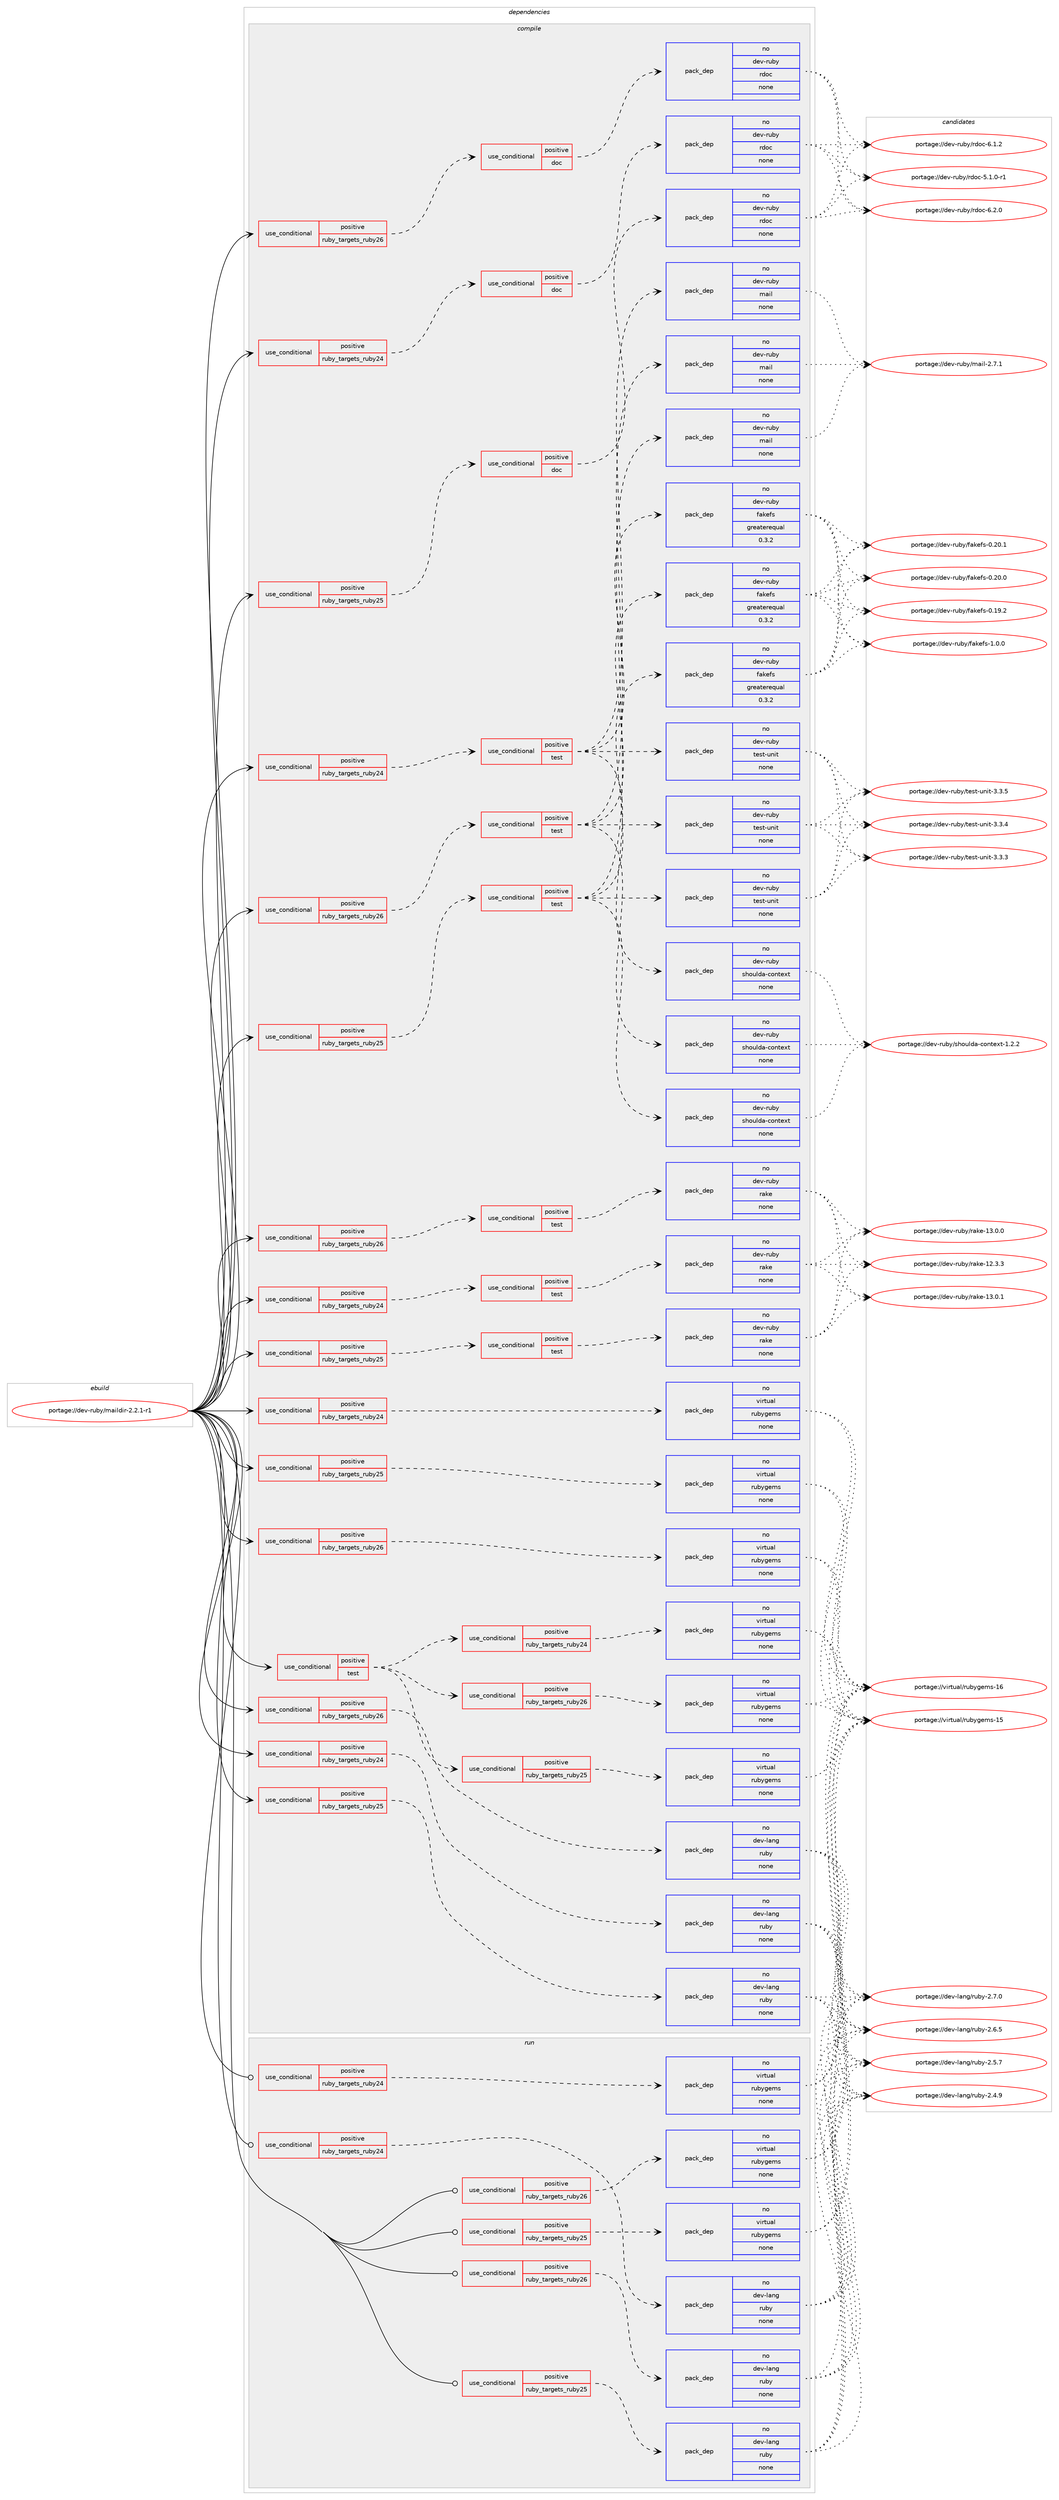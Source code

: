 digraph prolog {

# *************
# Graph options
# *************

newrank=true;
concentrate=true;
compound=true;
graph [rankdir=LR,fontname=Helvetica,fontsize=10,ranksep=1.5];#, ranksep=2.5, nodesep=0.2];
edge  [arrowhead=vee];
node  [fontname=Helvetica,fontsize=10];

# **********
# The ebuild
# **********

subgraph cluster_leftcol {
color=gray;
rank=same;
label=<<i>ebuild</i>>;
id [label="portage://dev-ruby/maildir-2.2.1-r1", color=red, width=4, href="../dev-ruby/maildir-2.2.1-r1.svg"];
}

# ****************
# The dependencies
# ****************

subgraph cluster_midcol {
color=gray;
label=<<i>dependencies</i>>;
subgraph cluster_compile {
fillcolor="#eeeeee";
style=filled;
label=<<i>compile</i>>;
subgraph cond83003 {
dependency347683 [label=<<TABLE BORDER="0" CELLBORDER="1" CELLSPACING="0" CELLPADDING="4"><TR><TD ROWSPAN="3" CELLPADDING="10">use_conditional</TD></TR><TR><TD>positive</TD></TR><TR><TD>ruby_targets_ruby24</TD></TR></TABLE>>, shape=none, color=red];
subgraph cond83004 {
dependency347684 [label=<<TABLE BORDER="0" CELLBORDER="1" CELLSPACING="0" CELLPADDING="4"><TR><TD ROWSPAN="3" CELLPADDING="10">use_conditional</TD></TR><TR><TD>positive</TD></TR><TR><TD>doc</TD></TR></TABLE>>, shape=none, color=red];
subgraph pack259885 {
dependency347685 [label=<<TABLE BORDER="0" CELLBORDER="1" CELLSPACING="0" CELLPADDING="4" WIDTH="220"><TR><TD ROWSPAN="6" CELLPADDING="30">pack_dep</TD></TR><TR><TD WIDTH="110">no</TD></TR><TR><TD>dev-ruby</TD></TR><TR><TD>rdoc</TD></TR><TR><TD>none</TD></TR><TR><TD></TD></TR></TABLE>>, shape=none, color=blue];
}
dependency347684:e -> dependency347685:w [weight=20,style="dashed",arrowhead="vee"];
}
dependency347683:e -> dependency347684:w [weight=20,style="dashed",arrowhead="vee"];
}
id:e -> dependency347683:w [weight=20,style="solid",arrowhead="vee"];
subgraph cond83005 {
dependency347686 [label=<<TABLE BORDER="0" CELLBORDER="1" CELLSPACING="0" CELLPADDING="4"><TR><TD ROWSPAN="3" CELLPADDING="10">use_conditional</TD></TR><TR><TD>positive</TD></TR><TR><TD>ruby_targets_ruby24</TD></TR></TABLE>>, shape=none, color=red];
subgraph cond83006 {
dependency347687 [label=<<TABLE BORDER="0" CELLBORDER="1" CELLSPACING="0" CELLPADDING="4"><TR><TD ROWSPAN="3" CELLPADDING="10">use_conditional</TD></TR><TR><TD>positive</TD></TR><TR><TD>test</TD></TR></TABLE>>, shape=none, color=red];
subgraph pack259886 {
dependency347688 [label=<<TABLE BORDER="0" CELLBORDER="1" CELLSPACING="0" CELLPADDING="4" WIDTH="220"><TR><TD ROWSPAN="6" CELLPADDING="30">pack_dep</TD></TR><TR><TD WIDTH="110">no</TD></TR><TR><TD>dev-ruby</TD></TR><TR><TD>fakefs</TD></TR><TR><TD>greaterequal</TD></TR><TR><TD>0.3.2</TD></TR></TABLE>>, shape=none, color=blue];
}
dependency347687:e -> dependency347688:w [weight=20,style="dashed",arrowhead="vee"];
subgraph pack259887 {
dependency347689 [label=<<TABLE BORDER="0" CELLBORDER="1" CELLSPACING="0" CELLPADDING="4" WIDTH="220"><TR><TD ROWSPAN="6" CELLPADDING="30">pack_dep</TD></TR><TR><TD WIDTH="110">no</TD></TR><TR><TD>dev-ruby</TD></TR><TR><TD>mail</TD></TR><TR><TD>none</TD></TR><TR><TD></TD></TR></TABLE>>, shape=none, color=blue];
}
dependency347687:e -> dependency347689:w [weight=20,style="dashed",arrowhead="vee"];
subgraph pack259888 {
dependency347690 [label=<<TABLE BORDER="0" CELLBORDER="1" CELLSPACING="0" CELLPADDING="4" WIDTH="220"><TR><TD ROWSPAN="6" CELLPADDING="30">pack_dep</TD></TR><TR><TD WIDTH="110">no</TD></TR><TR><TD>dev-ruby</TD></TR><TR><TD>shoulda-context</TD></TR><TR><TD>none</TD></TR><TR><TD></TD></TR></TABLE>>, shape=none, color=blue];
}
dependency347687:e -> dependency347690:w [weight=20,style="dashed",arrowhead="vee"];
subgraph pack259889 {
dependency347691 [label=<<TABLE BORDER="0" CELLBORDER="1" CELLSPACING="0" CELLPADDING="4" WIDTH="220"><TR><TD ROWSPAN="6" CELLPADDING="30">pack_dep</TD></TR><TR><TD WIDTH="110">no</TD></TR><TR><TD>dev-ruby</TD></TR><TR><TD>test-unit</TD></TR><TR><TD>none</TD></TR><TR><TD></TD></TR></TABLE>>, shape=none, color=blue];
}
dependency347687:e -> dependency347691:w [weight=20,style="dashed",arrowhead="vee"];
}
dependency347686:e -> dependency347687:w [weight=20,style="dashed",arrowhead="vee"];
}
id:e -> dependency347686:w [weight=20,style="solid",arrowhead="vee"];
subgraph cond83007 {
dependency347692 [label=<<TABLE BORDER="0" CELLBORDER="1" CELLSPACING="0" CELLPADDING="4"><TR><TD ROWSPAN="3" CELLPADDING="10">use_conditional</TD></TR><TR><TD>positive</TD></TR><TR><TD>ruby_targets_ruby24</TD></TR></TABLE>>, shape=none, color=red];
subgraph cond83008 {
dependency347693 [label=<<TABLE BORDER="0" CELLBORDER="1" CELLSPACING="0" CELLPADDING="4"><TR><TD ROWSPAN="3" CELLPADDING="10">use_conditional</TD></TR><TR><TD>positive</TD></TR><TR><TD>test</TD></TR></TABLE>>, shape=none, color=red];
subgraph pack259890 {
dependency347694 [label=<<TABLE BORDER="0" CELLBORDER="1" CELLSPACING="0" CELLPADDING="4" WIDTH="220"><TR><TD ROWSPAN="6" CELLPADDING="30">pack_dep</TD></TR><TR><TD WIDTH="110">no</TD></TR><TR><TD>dev-ruby</TD></TR><TR><TD>rake</TD></TR><TR><TD>none</TD></TR><TR><TD></TD></TR></TABLE>>, shape=none, color=blue];
}
dependency347693:e -> dependency347694:w [weight=20,style="dashed",arrowhead="vee"];
}
dependency347692:e -> dependency347693:w [weight=20,style="dashed",arrowhead="vee"];
}
id:e -> dependency347692:w [weight=20,style="solid",arrowhead="vee"];
subgraph cond83009 {
dependency347695 [label=<<TABLE BORDER="0" CELLBORDER="1" CELLSPACING="0" CELLPADDING="4"><TR><TD ROWSPAN="3" CELLPADDING="10">use_conditional</TD></TR><TR><TD>positive</TD></TR><TR><TD>ruby_targets_ruby24</TD></TR></TABLE>>, shape=none, color=red];
subgraph pack259891 {
dependency347696 [label=<<TABLE BORDER="0" CELLBORDER="1" CELLSPACING="0" CELLPADDING="4" WIDTH="220"><TR><TD ROWSPAN="6" CELLPADDING="30">pack_dep</TD></TR><TR><TD WIDTH="110">no</TD></TR><TR><TD>dev-lang</TD></TR><TR><TD>ruby</TD></TR><TR><TD>none</TD></TR><TR><TD></TD></TR></TABLE>>, shape=none, color=blue];
}
dependency347695:e -> dependency347696:w [weight=20,style="dashed",arrowhead="vee"];
}
id:e -> dependency347695:w [weight=20,style="solid",arrowhead="vee"];
subgraph cond83010 {
dependency347697 [label=<<TABLE BORDER="0" CELLBORDER="1" CELLSPACING="0" CELLPADDING="4"><TR><TD ROWSPAN="3" CELLPADDING="10">use_conditional</TD></TR><TR><TD>positive</TD></TR><TR><TD>ruby_targets_ruby24</TD></TR></TABLE>>, shape=none, color=red];
subgraph pack259892 {
dependency347698 [label=<<TABLE BORDER="0" CELLBORDER="1" CELLSPACING="0" CELLPADDING="4" WIDTH="220"><TR><TD ROWSPAN="6" CELLPADDING="30">pack_dep</TD></TR><TR><TD WIDTH="110">no</TD></TR><TR><TD>virtual</TD></TR><TR><TD>rubygems</TD></TR><TR><TD>none</TD></TR><TR><TD></TD></TR></TABLE>>, shape=none, color=blue];
}
dependency347697:e -> dependency347698:w [weight=20,style="dashed",arrowhead="vee"];
}
id:e -> dependency347697:w [weight=20,style="solid",arrowhead="vee"];
subgraph cond83011 {
dependency347699 [label=<<TABLE BORDER="0" CELLBORDER="1" CELLSPACING="0" CELLPADDING="4"><TR><TD ROWSPAN="3" CELLPADDING="10">use_conditional</TD></TR><TR><TD>positive</TD></TR><TR><TD>ruby_targets_ruby25</TD></TR></TABLE>>, shape=none, color=red];
subgraph cond83012 {
dependency347700 [label=<<TABLE BORDER="0" CELLBORDER="1" CELLSPACING="0" CELLPADDING="4"><TR><TD ROWSPAN="3" CELLPADDING="10">use_conditional</TD></TR><TR><TD>positive</TD></TR><TR><TD>doc</TD></TR></TABLE>>, shape=none, color=red];
subgraph pack259893 {
dependency347701 [label=<<TABLE BORDER="0" CELLBORDER="1" CELLSPACING="0" CELLPADDING="4" WIDTH="220"><TR><TD ROWSPAN="6" CELLPADDING="30">pack_dep</TD></TR><TR><TD WIDTH="110">no</TD></TR><TR><TD>dev-ruby</TD></TR><TR><TD>rdoc</TD></TR><TR><TD>none</TD></TR><TR><TD></TD></TR></TABLE>>, shape=none, color=blue];
}
dependency347700:e -> dependency347701:w [weight=20,style="dashed",arrowhead="vee"];
}
dependency347699:e -> dependency347700:w [weight=20,style="dashed",arrowhead="vee"];
}
id:e -> dependency347699:w [weight=20,style="solid",arrowhead="vee"];
subgraph cond83013 {
dependency347702 [label=<<TABLE BORDER="0" CELLBORDER="1" CELLSPACING="0" CELLPADDING="4"><TR><TD ROWSPAN="3" CELLPADDING="10">use_conditional</TD></TR><TR><TD>positive</TD></TR><TR><TD>ruby_targets_ruby25</TD></TR></TABLE>>, shape=none, color=red];
subgraph cond83014 {
dependency347703 [label=<<TABLE BORDER="0" CELLBORDER="1" CELLSPACING="0" CELLPADDING="4"><TR><TD ROWSPAN="3" CELLPADDING="10">use_conditional</TD></TR><TR><TD>positive</TD></TR><TR><TD>test</TD></TR></TABLE>>, shape=none, color=red];
subgraph pack259894 {
dependency347704 [label=<<TABLE BORDER="0" CELLBORDER="1" CELLSPACING="0" CELLPADDING="4" WIDTH="220"><TR><TD ROWSPAN="6" CELLPADDING="30">pack_dep</TD></TR><TR><TD WIDTH="110">no</TD></TR><TR><TD>dev-ruby</TD></TR><TR><TD>fakefs</TD></TR><TR><TD>greaterequal</TD></TR><TR><TD>0.3.2</TD></TR></TABLE>>, shape=none, color=blue];
}
dependency347703:e -> dependency347704:w [weight=20,style="dashed",arrowhead="vee"];
subgraph pack259895 {
dependency347705 [label=<<TABLE BORDER="0" CELLBORDER="1" CELLSPACING="0" CELLPADDING="4" WIDTH="220"><TR><TD ROWSPAN="6" CELLPADDING="30">pack_dep</TD></TR><TR><TD WIDTH="110">no</TD></TR><TR><TD>dev-ruby</TD></TR><TR><TD>mail</TD></TR><TR><TD>none</TD></TR><TR><TD></TD></TR></TABLE>>, shape=none, color=blue];
}
dependency347703:e -> dependency347705:w [weight=20,style="dashed",arrowhead="vee"];
subgraph pack259896 {
dependency347706 [label=<<TABLE BORDER="0" CELLBORDER="1" CELLSPACING="0" CELLPADDING="4" WIDTH="220"><TR><TD ROWSPAN="6" CELLPADDING="30">pack_dep</TD></TR><TR><TD WIDTH="110">no</TD></TR><TR><TD>dev-ruby</TD></TR><TR><TD>shoulda-context</TD></TR><TR><TD>none</TD></TR><TR><TD></TD></TR></TABLE>>, shape=none, color=blue];
}
dependency347703:e -> dependency347706:w [weight=20,style="dashed",arrowhead="vee"];
subgraph pack259897 {
dependency347707 [label=<<TABLE BORDER="0" CELLBORDER="1" CELLSPACING="0" CELLPADDING="4" WIDTH="220"><TR><TD ROWSPAN="6" CELLPADDING="30">pack_dep</TD></TR><TR><TD WIDTH="110">no</TD></TR><TR><TD>dev-ruby</TD></TR><TR><TD>test-unit</TD></TR><TR><TD>none</TD></TR><TR><TD></TD></TR></TABLE>>, shape=none, color=blue];
}
dependency347703:e -> dependency347707:w [weight=20,style="dashed",arrowhead="vee"];
}
dependency347702:e -> dependency347703:w [weight=20,style="dashed",arrowhead="vee"];
}
id:e -> dependency347702:w [weight=20,style="solid",arrowhead="vee"];
subgraph cond83015 {
dependency347708 [label=<<TABLE BORDER="0" CELLBORDER="1" CELLSPACING="0" CELLPADDING="4"><TR><TD ROWSPAN="3" CELLPADDING="10">use_conditional</TD></TR><TR><TD>positive</TD></TR><TR><TD>ruby_targets_ruby25</TD></TR></TABLE>>, shape=none, color=red];
subgraph cond83016 {
dependency347709 [label=<<TABLE BORDER="0" CELLBORDER="1" CELLSPACING="0" CELLPADDING="4"><TR><TD ROWSPAN="3" CELLPADDING="10">use_conditional</TD></TR><TR><TD>positive</TD></TR><TR><TD>test</TD></TR></TABLE>>, shape=none, color=red];
subgraph pack259898 {
dependency347710 [label=<<TABLE BORDER="0" CELLBORDER="1" CELLSPACING="0" CELLPADDING="4" WIDTH="220"><TR><TD ROWSPAN="6" CELLPADDING="30">pack_dep</TD></TR><TR><TD WIDTH="110">no</TD></TR><TR><TD>dev-ruby</TD></TR><TR><TD>rake</TD></TR><TR><TD>none</TD></TR><TR><TD></TD></TR></TABLE>>, shape=none, color=blue];
}
dependency347709:e -> dependency347710:w [weight=20,style="dashed",arrowhead="vee"];
}
dependency347708:e -> dependency347709:w [weight=20,style="dashed",arrowhead="vee"];
}
id:e -> dependency347708:w [weight=20,style="solid",arrowhead="vee"];
subgraph cond83017 {
dependency347711 [label=<<TABLE BORDER="0" CELLBORDER="1" CELLSPACING="0" CELLPADDING="4"><TR><TD ROWSPAN="3" CELLPADDING="10">use_conditional</TD></TR><TR><TD>positive</TD></TR><TR><TD>ruby_targets_ruby25</TD></TR></TABLE>>, shape=none, color=red];
subgraph pack259899 {
dependency347712 [label=<<TABLE BORDER="0" CELLBORDER="1" CELLSPACING="0" CELLPADDING="4" WIDTH="220"><TR><TD ROWSPAN="6" CELLPADDING="30">pack_dep</TD></TR><TR><TD WIDTH="110">no</TD></TR><TR><TD>dev-lang</TD></TR><TR><TD>ruby</TD></TR><TR><TD>none</TD></TR><TR><TD></TD></TR></TABLE>>, shape=none, color=blue];
}
dependency347711:e -> dependency347712:w [weight=20,style="dashed",arrowhead="vee"];
}
id:e -> dependency347711:w [weight=20,style="solid",arrowhead="vee"];
subgraph cond83018 {
dependency347713 [label=<<TABLE BORDER="0" CELLBORDER="1" CELLSPACING="0" CELLPADDING="4"><TR><TD ROWSPAN="3" CELLPADDING="10">use_conditional</TD></TR><TR><TD>positive</TD></TR><TR><TD>ruby_targets_ruby25</TD></TR></TABLE>>, shape=none, color=red];
subgraph pack259900 {
dependency347714 [label=<<TABLE BORDER="0" CELLBORDER="1" CELLSPACING="0" CELLPADDING="4" WIDTH="220"><TR><TD ROWSPAN="6" CELLPADDING="30">pack_dep</TD></TR><TR><TD WIDTH="110">no</TD></TR><TR><TD>virtual</TD></TR><TR><TD>rubygems</TD></TR><TR><TD>none</TD></TR><TR><TD></TD></TR></TABLE>>, shape=none, color=blue];
}
dependency347713:e -> dependency347714:w [weight=20,style="dashed",arrowhead="vee"];
}
id:e -> dependency347713:w [weight=20,style="solid",arrowhead="vee"];
subgraph cond83019 {
dependency347715 [label=<<TABLE BORDER="0" CELLBORDER="1" CELLSPACING="0" CELLPADDING="4"><TR><TD ROWSPAN="3" CELLPADDING="10">use_conditional</TD></TR><TR><TD>positive</TD></TR><TR><TD>ruby_targets_ruby26</TD></TR></TABLE>>, shape=none, color=red];
subgraph cond83020 {
dependency347716 [label=<<TABLE BORDER="0" CELLBORDER="1" CELLSPACING="0" CELLPADDING="4"><TR><TD ROWSPAN="3" CELLPADDING="10">use_conditional</TD></TR><TR><TD>positive</TD></TR><TR><TD>doc</TD></TR></TABLE>>, shape=none, color=red];
subgraph pack259901 {
dependency347717 [label=<<TABLE BORDER="0" CELLBORDER="1" CELLSPACING="0" CELLPADDING="4" WIDTH="220"><TR><TD ROWSPAN="6" CELLPADDING="30">pack_dep</TD></TR><TR><TD WIDTH="110">no</TD></TR><TR><TD>dev-ruby</TD></TR><TR><TD>rdoc</TD></TR><TR><TD>none</TD></TR><TR><TD></TD></TR></TABLE>>, shape=none, color=blue];
}
dependency347716:e -> dependency347717:w [weight=20,style="dashed",arrowhead="vee"];
}
dependency347715:e -> dependency347716:w [weight=20,style="dashed",arrowhead="vee"];
}
id:e -> dependency347715:w [weight=20,style="solid",arrowhead="vee"];
subgraph cond83021 {
dependency347718 [label=<<TABLE BORDER="0" CELLBORDER="1" CELLSPACING="0" CELLPADDING="4"><TR><TD ROWSPAN="3" CELLPADDING="10">use_conditional</TD></TR><TR><TD>positive</TD></TR><TR><TD>ruby_targets_ruby26</TD></TR></TABLE>>, shape=none, color=red];
subgraph cond83022 {
dependency347719 [label=<<TABLE BORDER="0" CELLBORDER="1" CELLSPACING="0" CELLPADDING="4"><TR><TD ROWSPAN="3" CELLPADDING="10">use_conditional</TD></TR><TR><TD>positive</TD></TR><TR><TD>test</TD></TR></TABLE>>, shape=none, color=red];
subgraph pack259902 {
dependency347720 [label=<<TABLE BORDER="0" CELLBORDER="1" CELLSPACING="0" CELLPADDING="4" WIDTH="220"><TR><TD ROWSPAN="6" CELLPADDING="30">pack_dep</TD></TR><TR><TD WIDTH="110">no</TD></TR><TR><TD>dev-ruby</TD></TR><TR><TD>fakefs</TD></TR><TR><TD>greaterequal</TD></TR><TR><TD>0.3.2</TD></TR></TABLE>>, shape=none, color=blue];
}
dependency347719:e -> dependency347720:w [weight=20,style="dashed",arrowhead="vee"];
subgraph pack259903 {
dependency347721 [label=<<TABLE BORDER="0" CELLBORDER="1" CELLSPACING="0" CELLPADDING="4" WIDTH="220"><TR><TD ROWSPAN="6" CELLPADDING="30">pack_dep</TD></TR><TR><TD WIDTH="110">no</TD></TR><TR><TD>dev-ruby</TD></TR><TR><TD>mail</TD></TR><TR><TD>none</TD></TR><TR><TD></TD></TR></TABLE>>, shape=none, color=blue];
}
dependency347719:e -> dependency347721:w [weight=20,style="dashed",arrowhead="vee"];
subgraph pack259904 {
dependency347722 [label=<<TABLE BORDER="0" CELLBORDER="1" CELLSPACING="0" CELLPADDING="4" WIDTH="220"><TR><TD ROWSPAN="6" CELLPADDING="30">pack_dep</TD></TR><TR><TD WIDTH="110">no</TD></TR><TR><TD>dev-ruby</TD></TR><TR><TD>shoulda-context</TD></TR><TR><TD>none</TD></TR><TR><TD></TD></TR></TABLE>>, shape=none, color=blue];
}
dependency347719:e -> dependency347722:w [weight=20,style="dashed",arrowhead="vee"];
subgraph pack259905 {
dependency347723 [label=<<TABLE BORDER="0" CELLBORDER="1" CELLSPACING="0" CELLPADDING="4" WIDTH="220"><TR><TD ROWSPAN="6" CELLPADDING="30">pack_dep</TD></TR><TR><TD WIDTH="110">no</TD></TR><TR><TD>dev-ruby</TD></TR><TR><TD>test-unit</TD></TR><TR><TD>none</TD></TR><TR><TD></TD></TR></TABLE>>, shape=none, color=blue];
}
dependency347719:e -> dependency347723:w [weight=20,style="dashed",arrowhead="vee"];
}
dependency347718:e -> dependency347719:w [weight=20,style="dashed",arrowhead="vee"];
}
id:e -> dependency347718:w [weight=20,style="solid",arrowhead="vee"];
subgraph cond83023 {
dependency347724 [label=<<TABLE BORDER="0" CELLBORDER="1" CELLSPACING="0" CELLPADDING="4"><TR><TD ROWSPAN="3" CELLPADDING="10">use_conditional</TD></TR><TR><TD>positive</TD></TR><TR><TD>ruby_targets_ruby26</TD></TR></TABLE>>, shape=none, color=red];
subgraph cond83024 {
dependency347725 [label=<<TABLE BORDER="0" CELLBORDER="1" CELLSPACING="0" CELLPADDING="4"><TR><TD ROWSPAN="3" CELLPADDING="10">use_conditional</TD></TR><TR><TD>positive</TD></TR><TR><TD>test</TD></TR></TABLE>>, shape=none, color=red];
subgraph pack259906 {
dependency347726 [label=<<TABLE BORDER="0" CELLBORDER="1" CELLSPACING="0" CELLPADDING="4" WIDTH="220"><TR><TD ROWSPAN="6" CELLPADDING="30">pack_dep</TD></TR><TR><TD WIDTH="110">no</TD></TR><TR><TD>dev-ruby</TD></TR><TR><TD>rake</TD></TR><TR><TD>none</TD></TR><TR><TD></TD></TR></TABLE>>, shape=none, color=blue];
}
dependency347725:e -> dependency347726:w [weight=20,style="dashed",arrowhead="vee"];
}
dependency347724:e -> dependency347725:w [weight=20,style="dashed",arrowhead="vee"];
}
id:e -> dependency347724:w [weight=20,style="solid",arrowhead="vee"];
subgraph cond83025 {
dependency347727 [label=<<TABLE BORDER="0" CELLBORDER="1" CELLSPACING="0" CELLPADDING="4"><TR><TD ROWSPAN="3" CELLPADDING="10">use_conditional</TD></TR><TR><TD>positive</TD></TR><TR><TD>ruby_targets_ruby26</TD></TR></TABLE>>, shape=none, color=red];
subgraph pack259907 {
dependency347728 [label=<<TABLE BORDER="0" CELLBORDER="1" CELLSPACING="0" CELLPADDING="4" WIDTH="220"><TR><TD ROWSPAN="6" CELLPADDING="30">pack_dep</TD></TR><TR><TD WIDTH="110">no</TD></TR><TR><TD>dev-lang</TD></TR><TR><TD>ruby</TD></TR><TR><TD>none</TD></TR><TR><TD></TD></TR></TABLE>>, shape=none, color=blue];
}
dependency347727:e -> dependency347728:w [weight=20,style="dashed",arrowhead="vee"];
}
id:e -> dependency347727:w [weight=20,style="solid",arrowhead="vee"];
subgraph cond83026 {
dependency347729 [label=<<TABLE BORDER="0" CELLBORDER="1" CELLSPACING="0" CELLPADDING="4"><TR><TD ROWSPAN="3" CELLPADDING="10">use_conditional</TD></TR><TR><TD>positive</TD></TR><TR><TD>ruby_targets_ruby26</TD></TR></TABLE>>, shape=none, color=red];
subgraph pack259908 {
dependency347730 [label=<<TABLE BORDER="0" CELLBORDER="1" CELLSPACING="0" CELLPADDING="4" WIDTH="220"><TR><TD ROWSPAN="6" CELLPADDING="30">pack_dep</TD></TR><TR><TD WIDTH="110">no</TD></TR><TR><TD>virtual</TD></TR><TR><TD>rubygems</TD></TR><TR><TD>none</TD></TR><TR><TD></TD></TR></TABLE>>, shape=none, color=blue];
}
dependency347729:e -> dependency347730:w [weight=20,style="dashed",arrowhead="vee"];
}
id:e -> dependency347729:w [weight=20,style="solid",arrowhead="vee"];
subgraph cond83027 {
dependency347731 [label=<<TABLE BORDER="0" CELLBORDER="1" CELLSPACING="0" CELLPADDING="4"><TR><TD ROWSPAN="3" CELLPADDING="10">use_conditional</TD></TR><TR><TD>positive</TD></TR><TR><TD>test</TD></TR></TABLE>>, shape=none, color=red];
subgraph cond83028 {
dependency347732 [label=<<TABLE BORDER="0" CELLBORDER="1" CELLSPACING="0" CELLPADDING="4"><TR><TD ROWSPAN="3" CELLPADDING="10">use_conditional</TD></TR><TR><TD>positive</TD></TR><TR><TD>ruby_targets_ruby24</TD></TR></TABLE>>, shape=none, color=red];
subgraph pack259909 {
dependency347733 [label=<<TABLE BORDER="0" CELLBORDER="1" CELLSPACING="0" CELLPADDING="4" WIDTH="220"><TR><TD ROWSPAN="6" CELLPADDING="30">pack_dep</TD></TR><TR><TD WIDTH="110">no</TD></TR><TR><TD>virtual</TD></TR><TR><TD>rubygems</TD></TR><TR><TD>none</TD></TR><TR><TD></TD></TR></TABLE>>, shape=none, color=blue];
}
dependency347732:e -> dependency347733:w [weight=20,style="dashed",arrowhead="vee"];
}
dependency347731:e -> dependency347732:w [weight=20,style="dashed",arrowhead="vee"];
subgraph cond83029 {
dependency347734 [label=<<TABLE BORDER="0" CELLBORDER="1" CELLSPACING="0" CELLPADDING="4"><TR><TD ROWSPAN="3" CELLPADDING="10">use_conditional</TD></TR><TR><TD>positive</TD></TR><TR><TD>ruby_targets_ruby25</TD></TR></TABLE>>, shape=none, color=red];
subgraph pack259910 {
dependency347735 [label=<<TABLE BORDER="0" CELLBORDER="1" CELLSPACING="0" CELLPADDING="4" WIDTH="220"><TR><TD ROWSPAN="6" CELLPADDING="30">pack_dep</TD></TR><TR><TD WIDTH="110">no</TD></TR><TR><TD>virtual</TD></TR><TR><TD>rubygems</TD></TR><TR><TD>none</TD></TR><TR><TD></TD></TR></TABLE>>, shape=none, color=blue];
}
dependency347734:e -> dependency347735:w [weight=20,style="dashed",arrowhead="vee"];
}
dependency347731:e -> dependency347734:w [weight=20,style="dashed",arrowhead="vee"];
subgraph cond83030 {
dependency347736 [label=<<TABLE BORDER="0" CELLBORDER="1" CELLSPACING="0" CELLPADDING="4"><TR><TD ROWSPAN="3" CELLPADDING="10">use_conditional</TD></TR><TR><TD>positive</TD></TR><TR><TD>ruby_targets_ruby26</TD></TR></TABLE>>, shape=none, color=red];
subgraph pack259911 {
dependency347737 [label=<<TABLE BORDER="0" CELLBORDER="1" CELLSPACING="0" CELLPADDING="4" WIDTH="220"><TR><TD ROWSPAN="6" CELLPADDING="30">pack_dep</TD></TR><TR><TD WIDTH="110">no</TD></TR><TR><TD>virtual</TD></TR><TR><TD>rubygems</TD></TR><TR><TD>none</TD></TR><TR><TD></TD></TR></TABLE>>, shape=none, color=blue];
}
dependency347736:e -> dependency347737:w [weight=20,style="dashed",arrowhead="vee"];
}
dependency347731:e -> dependency347736:w [weight=20,style="dashed",arrowhead="vee"];
}
id:e -> dependency347731:w [weight=20,style="solid",arrowhead="vee"];
}
subgraph cluster_compileandrun {
fillcolor="#eeeeee";
style=filled;
label=<<i>compile and run</i>>;
}
subgraph cluster_run {
fillcolor="#eeeeee";
style=filled;
label=<<i>run</i>>;
subgraph cond83031 {
dependency347738 [label=<<TABLE BORDER="0" CELLBORDER="1" CELLSPACING="0" CELLPADDING="4"><TR><TD ROWSPAN="3" CELLPADDING="10">use_conditional</TD></TR><TR><TD>positive</TD></TR><TR><TD>ruby_targets_ruby24</TD></TR></TABLE>>, shape=none, color=red];
subgraph pack259912 {
dependency347739 [label=<<TABLE BORDER="0" CELLBORDER="1" CELLSPACING="0" CELLPADDING="4" WIDTH="220"><TR><TD ROWSPAN="6" CELLPADDING="30">pack_dep</TD></TR><TR><TD WIDTH="110">no</TD></TR><TR><TD>dev-lang</TD></TR><TR><TD>ruby</TD></TR><TR><TD>none</TD></TR><TR><TD></TD></TR></TABLE>>, shape=none, color=blue];
}
dependency347738:e -> dependency347739:w [weight=20,style="dashed",arrowhead="vee"];
}
id:e -> dependency347738:w [weight=20,style="solid",arrowhead="odot"];
subgraph cond83032 {
dependency347740 [label=<<TABLE BORDER="0" CELLBORDER="1" CELLSPACING="0" CELLPADDING="4"><TR><TD ROWSPAN="3" CELLPADDING="10">use_conditional</TD></TR><TR><TD>positive</TD></TR><TR><TD>ruby_targets_ruby24</TD></TR></TABLE>>, shape=none, color=red];
subgraph pack259913 {
dependency347741 [label=<<TABLE BORDER="0" CELLBORDER="1" CELLSPACING="0" CELLPADDING="4" WIDTH="220"><TR><TD ROWSPAN="6" CELLPADDING="30">pack_dep</TD></TR><TR><TD WIDTH="110">no</TD></TR><TR><TD>virtual</TD></TR><TR><TD>rubygems</TD></TR><TR><TD>none</TD></TR><TR><TD></TD></TR></TABLE>>, shape=none, color=blue];
}
dependency347740:e -> dependency347741:w [weight=20,style="dashed",arrowhead="vee"];
}
id:e -> dependency347740:w [weight=20,style="solid",arrowhead="odot"];
subgraph cond83033 {
dependency347742 [label=<<TABLE BORDER="0" CELLBORDER="1" CELLSPACING="0" CELLPADDING="4"><TR><TD ROWSPAN="3" CELLPADDING="10">use_conditional</TD></TR><TR><TD>positive</TD></TR><TR><TD>ruby_targets_ruby25</TD></TR></TABLE>>, shape=none, color=red];
subgraph pack259914 {
dependency347743 [label=<<TABLE BORDER="0" CELLBORDER="1" CELLSPACING="0" CELLPADDING="4" WIDTH="220"><TR><TD ROWSPAN="6" CELLPADDING="30">pack_dep</TD></TR><TR><TD WIDTH="110">no</TD></TR><TR><TD>dev-lang</TD></TR><TR><TD>ruby</TD></TR><TR><TD>none</TD></TR><TR><TD></TD></TR></TABLE>>, shape=none, color=blue];
}
dependency347742:e -> dependency347743:w [weight=20,style="dashed",arrowhead="vee"];
}
id:e -> dependency347742:w [weight=20,style="solid",arrowhead="odot"];
subgraph cond83034 {
dependency347744 [label=<<TABLE BORDER="0" CELLBORDER="1" CELLSPACING="0" CELLPADDING="4"><TR><TD ROWSPAN="3" CELLPADDING="10">use_conditional</TD></TR><TR><TD>positive</TD></TR><TR><TD>ruby_targets_ruby25</TD></TR></TABLE>>, shape=none, color=red];
subgraph pack259915 {
dependency347745 [label=<<TABLE BORDER="0" CELLBORDER="1" CELLSPACING="0" CELLPADDING="4" WIDTH="220"><TR><TD ROWSPAN="6" CELLPADDING="30">pack_dep</TD></TR><TR><TD WIDTH="110">no</TD></TR><TR><TD>virtual</TD></TR><TR><TD>rubygems</TD></TR><TR><TD>none</TD></TR><TR><TD></TD></TR></TABLE>>, shape=none, color=blue];
}
dependency347744:e -> dependency347745:w [weight=20,style="dashed",arrowhead="vee"];
}
id:e -> dependency347744:w [weight=20,style="solid",arrowhead="odot"];
subgraph cond83035 {
dependency347746 [label=<<TABLE BORDER="0" CELLBORDER="1" CELLSPACING="0" CELLPADDING="4"><TR><TD ROWSPAN="3" CELLPADDING="10">use_conditional</TD></TR><TR><TD>positive</TD></TR><TR><TD>ruby_targets_ruby26</TD></TR></TABLE>>, shape=none, color=red];
subgraph pack259916 {
dependency347747 [label=<<TABLE BORDER="0" CELLBORDER="1" CELLSPACING="0" CELLPADDING="4" WIDTH="220"><TR><TD ROWSPAN="6" CELLPADDING="30">pack_dep</TD></TR><TR><TD WIDTH="110">no</TD></TR><TR><TD>dev-lang</TD></TR><TR><TD>ruby</TD></TR><TR><TD>none</TD></TR><TR><TD></TD></TR></TABLE>>, shape=none, color=blue];
}
dependency347746:e -> dependency347747:w [weight=20,style="dashed",arrowhead="vee"];
}
id:e -> dependency347746:w [weight=20,style="solid",arrowhead="odot"];
subgraph cond83036 {
dependency347748 [label=<<TABLE BORDER="0" CELLBORDER="1" CELLSPACING="0" CELLPADDING="4"><TR><TD ROWSPAN="3" CELLPADDING="10">use_conditional</TD></TR><TR><TD>positive</TD></TR><TR><TD>ruby_targets_ruby26</TD></TR></TABLE>>, shape=none, color=red];
subgraph pack259917 {
dependency347749 [label=<<TABLE BORDER="0" CELLBORDER="1" CELLSPACING="0" CELLPADDING="4" WIDTH="220"><TR><TD ROWSPAN="6" CELLPADDING="30">pack_dep</TD></TR><TR><TD WIDTH="110">no</TD></TR><TR><TD>virtual</TD></TR><TR><TD>rubygems</TD></TR><TR><TD>none</TD></TR><TR><TD></TD></TR></TABLE>>, shape=none, color=blue];
}
dependency347748:e -> dependency347749:w [weight=20,style="dashed",arrowhead="vee"];
}
id:e -> dependency347748:w [weight=20,style="solid",arrowhead="odot"];
}
}

# **************
# The candidates
# **************

subgraph cluster_choices {
rank=same;
color=gray;
label=<<i>candidates</i>>;

subgraph choice259885 {
color=black;
nodesep=1;
choice10010111845114117981214711410011199455446504648 [label="portage://dev-ruby/rdoc-6.2.0", color=red, width=4,href="../dev-ruby/rdoc-6.2.0.svg"];
choice10010111845114117981214711410011199455446494650 [label="portage://dev-ruby/rdoc-6.1.2", color=red, width=4,href="../dev-ruby/rdoc-6.1.2.svg"];
choice100101118451141179812147114100111994553464946484511449 [label="portage://dev-ruby/rdoc-5.1.0-r1", color=red, width=4,href="../dev-ruby/rdoc-5.1.0-r1.svg"];
dependency347685:e -> choice10010111845114117981214711410011199455446504648:w [style=dotted,weight="100"];
dependency347685:e -> choice10010111845114117981214711410011199455446494650:w [style=dotted,weight="100"];
dependency347685:e -> choice100101118451141179812147114100111994553464946484511449:w [style=dotted,weight="100"];
}
subgraph choice259886 {
color=black;
nodesep=1;
choice10010111845114117981214710297107101102115454946484648 [label="portage://dev-ruby/fakefs-1.0.0", color=red, width=4,href="../dev-ruby/fakefs-1.0.0.svg"];
choice1001011184511411798121471029710710110211545484650484649 [label="portage://dev-ruby/fakefs-0.20.1", color=red, width=4,href="../dev-ruby/fakefs-0.20.1.svg"];
choice1001011184511411798121471029710710110211545484650484648 [label="portage://dev-ruby/fakefs-0.20.0", color=red, width=4,href="../dev-ruby/fakefs-0.20.0.svg"];
choice1001011184511411798121471029710710110211545484649574650 [label="portage://dev-ruby/fakefs-0.19.2", color=red, width=4,href="../dev-ruby/fakefs-0.19.2.svg"];
dependency347688:e -> choice10010111845114117981214710297107101102115454946484648:w [style=dotted,weight="100"];
dependency347688:e -> choice1001011184511411798121471029710710110211545484650484649:w [style=dotted,weight="100"];
dependency347688:e -> choice1001011184511411798121471029710710110211545484650484648:w [style=dotted,weight="100"];
dependency347688:e -> choice1001011184511411798121471029710710110211545484649574650:w [style=dotted,weight="100"];
}
subgraph choice259887 {
color=black;
nodesep=1;
choice10010111845114117981214710997105108455046554649 [label="portage://dev-ruby/mail-2.7.1", color=red, width=4,href="../dev-ruby/mail-2.7.1.svg"];
dependency347689:e -> choice10010111845114117981214710997105108455046554649:w [style=dotted,weight="100"];
}
subgraph choice259888 {
color=black;
nodesep=1;
choice100101118451141179812147115104111117108100974599111110116101120116454946504650 [label="portage://dev-ruby/shoulda-context-1.2.2", color=red, width=4,href="../dev-ruby/shoulda-context-1.2.2.svg"];
dependency347690:e -> choice100101118451141179812147115104111117108100974599111110116101120116454946504650:w [style=dotted,weight="100"];
}
subgraph choice259889 {
color=black;
nodesep=1;
choice10010111845114117981214711610111511645117110105116455146514653 [label="portage://dev-ruby/test-unit-3.3.5", color=red, width=4,href="../dev-ruby/test-unit-3.3.5.svg"];
choice10010111845114117981214711610111511645117110105116455146514652 [label="portage://dev-ruby/test-unit-3.3.4", color=red, width=4,href="../dev-ruby/test-unit-3.3.4.svg"];
choice10010111845114117981214711610111511645117110105116455146514651 [label="portage://dev-ruby/test-unit-3.3.3", color=red, width=4,href="../dev-ruby/test-unit-3.3.3.svg"];
dependency347691:e -> choice10010111845114117981214711610111511645117110105116455146514653:w [style=dotted,weight="100"];
dependency347691:e -> choice10010111845114117981214711610111511645117110105116455146514652:w [style=dotted,weight="100"];
dependency347691:e -> choice10010111845114117981214711610111511645117110105116455146514651:w [style=dotted,weight="100"];
}
subgraph choice259890 {
color=black;
nodesep=1;
choice1001011184511411798121471149710710145495146484649 [label="portage://dev-ruby/rake-13.0.1", color=red, width=4,href="../dev-ruby/rake-13.0.1.svg"];
choice1001011184511411798121471149710710145495146484648 [label="portage://dev-ruby/rake-13.0.0", color=red, width=4,href="../dev-ruby/rake-13.0.0.svg"];
choice1001011184511411798121471149710710145495046514651 [label="portage://dev-ruby/rake-12.3.3", color=red, width=4,href="../dev-ruby/rake-12.3.3.svg"];
dependency347694:e -> choice1001011184511411798121471149710710145495146484649:w [style=dotted,weight="100"];
dependency347694:e -> choice1001011184511411798121471149710710145495146484648:w [style=dotted,weight="100"];
dependency347694:e -> choice1001011184511411798121471149710710145495046514651:w [style=dotted,weight="100"];
}
subgraph choice259891 {
color=black;
nodesep=1;
choice10010111845108971101034711411798121455046554648 [label="portage://dev-lang/ruby-2.7.0", color=red, width=4,href="../dev-lang/ruby-2.7.0.svg"];
choice10010111845108971101034711411798121455046544653 [label="portage://dev-lang/ruby-2.6.5", color=red, width=4,href="../dev-lang/ruby-2.6.5.svg"];
choice10010111845108971101034711411798121455046534655 [label="portage://dev-lang/ruby-2.5.7", color=red, width=4,href="../dev-lang/ruby-2.5.7.svg"];
choice10010111845108971101034711411798121455046524657 [label="portage://dev-lang/ruby-2.4.9", color=red, width=4,href="../dev-lang/ruby-2.4.9.svg"];
dependency347696:e -> choice10010111845108971101034711411798121455046554648:w [style=dotted,weight="100"];
dependency347696:e -> choice10010111845108971101034711411798121455046544653:w [style=dotted,weight="100"];
dependency347696:e -> choice10010111845108971101034711411798121455046534655:w [style=dotted,weight="100"];
dependency347696:e -> choice10010111845108971101034711411798121455046524657:w [style=dotted,weight="100"];
}
subgraph choice259892 {
color=black;
nodesep=1;
choice118105114116117971084711411798121103101109115454954 [label="portage://virtual/rubygems-16", color=red, width=4,href="../virtual/rubygems-16.svg"];
choice118105114116117971084711411798121103101109115454953 [label="portage://virtual/rubygems-15", color=red, width=4,href="../virtual/rubygems-15.svg"];
dependency347698:e -> choice118105114116117971084711411798121103101109115454954:w [style=dotted,weight="100"];
dependency347698:e -> choice118105114116117971084711411798121103101109115454953:w [style=dotted,weight="100"];
}
subgraph choice259893 {
color=black;
nodesep=1;
choice10010111845114117981214711410011199455446504648 [label="portage://dev-ruby/rdoc-6.2.0", color=red, width=4,href="../dev-ruby/rdoc-6.2.0.svg"];
choice10010111845114117981214711410011199455446494650 [label="portage://dev-ruby/rdoc-6.1.2", color=red, width=4,href="../dev-ruby/rdoc-6.1.2.svg"];
choice100101118451141179812147114100111994553464946484511449 [label="portage://dev-ruby/rdoc-5.1.0-r1", color=red, width=4,href="../dev-ruby/rdoc-5.1.0-r1.svg"];
dependency347701:e -> choice10010111845114117981214711410011199455446504648:w [style=dotted,weight="100"];
dependency347701:e -> choice10010111845114117981214711410011199455446494650:w [style=dotted,weight="100"];
dependency347701:e -> choice100101118451141179812147114100111994553464946484511449:w [style=dotted,weight="100"];
}
subgraph choice259894 {
color=black;
nodesep=1;
choice10010111845114117981214710297107101102115454946484648 [label="portage://dev-ruby/fakefs-1.0.0", color=red, width=4,href="../dev-ruby/fakefs-1.0.0.svg"];
choice1001011184511411798121471029710710110211545484650484649 [label="portage://dev-ruby/fakefs-0.20.1", color=red, width=4,href="../dev-ruby/fakefs-0.20.1.svg"];
choice1001011184511411798121471029710710110211545484650484648 [label="portage://dev-ruby/fakefs-0.20.0", color=red, width=4,href="../dev-ruby/fakefs-0.20.0.svg"];
choice1001011184511411798121471029710710110211545484649574650 [label="portage://dev-ruby/fakefs-0.19.2", color=red, width=4,href="../dev-ruby/fakefs-0.19.2.svg"];
dependency347704:e -> choice10010111845114117981214710297107101102115454946484648:w [style=dotted,weight="100"];
dependency347704:e -> choice1001011184511411798121471029710710110211545484650484649:w [style=dotted,weight="100"];
dependency347704:e -> choice1001011184511411798121471029710710110211545484650484648:w [style=dotted,weight="100"];
dependency347704:e -> choice1001011184511411798121471029710710110211545484649574650:w [style=dotted,weight="100"];
}
subgraph choice259895 {
color=black;
nodesep=1;
choice10010111845114117981214710997105108455046554649 [label="portage://dev-ruby/mail-2.7.1", color=red, width=4,href="../dev-ruby/mail-2.7.1.svg"];
dependency347705:e -> choice10010111845114117981214710997105108455046554649:w [style=dotted,weight="100"];
}
subgraph choice259896 {
color=black;
nodesep=1;
choice100101118451141179812147115104111117108100974599111110116101120116454946504650 [label="portage://dev-ruby/shoulda-context-1.2.2", color=red, width=4,href="../dev-ruby/shoulda-context-1.2.2.svg"];
dependency347706:e -> choice100101118451141179812147115104111117108100974599111110116101120116454946504650:w [style=dotted,weight="100"];
}
subgraph choice259897 {
color=black;
nodesep=1;
choice10010111845114117981214711610111511645117110105116455146514653 [label="portage://dev-ruby/test-unit-3.3.5", color=red, width=4,href="../dev-ruby/test-unit-3.3.5.svg"];
choice10010111845114117981214711610111511645117110105116455146514652 [label="portage://dev-ruby/test-unit-3.3.4", color=red, width=4,href="../dev-ruby/test-unit-3.3.4.svg"];
choice10010111845114117981214711610111511645117110105116455146514651 [label="portage://dev-ruby/test-unit-3.3.3", color=red, width=4,href="../dev-ruby/test-unit-3.3.3.svg"];
dependency347707:e -> choice10010111845114117981214711610111511645117110105116455146514653:w [style=dotted,weight="100"];
dependency347707:e -> choice10010111845114117981214711610111511645117110105116455146514652:w [style=dotted,weight="100"];
dependency347707:e -> choice10010111845114117981214711610111511645117110105116455146514651:w [style=dotted,weight="100"];
}
subgraph choice259898 {
color=black;
nodesep=1;
choice1001011184511411798121471149710710145495146484649 [label="portage://dev-ruby/rake-13.0.1", color=red, width=4,href="../dev-ruby/rake-13.0.1.svg"];
choice1001011184511411798121471149710710145495146484648 [label="portage://dev-ruby/rake-13.0.0", color=red, width=4,href="../dev-ruby/rake-13.0.0.svg"];
choice1001011184511411798121471149710710145495046514651 [label="portage://dev-ruby/rake-12.3.3", color=red, width=4,href="../dev-ruby/rake-12.3.3.svg"];
dependency347710:e -> choice1001011184511411798121471149710710145495146484649:w [style=dotted,weight="100"];
dependency347710:e -> choice1001011184511411798121471149710710145495146484648:w [style=dotted,weight="100"];
dependency347710:e -> choice1001011184511411798121471149710710145495046514651:w [style=dotted,weight="100"];
}
subgraph choice259899 {
color=black;
nodesep=1;
choice10010111845108971101034711411798121455046554648 [label="portage://dev-lang/ruby-2.7.0", color=red, width=4,href="../dev-lang/ruby-2.7.0.svg"];
choice10010111845108971101034711411798121455046544653 [label="portage://dev-lang/ruby-2.6.5", color=red, width=4,href="../dev-lang/ruby-2.6.5.svg"];
choice10010111845108971101034711411798121455046534655 [label="portage://dev-lang/ruby-2.5.7", color=red, width=4,href="../dev-lang/ruby-2.5.7.svg"];
choice10010111845108971101034711411798121455046524657 [label="portage://dev-lang/ruby-2.4.9", color=red, width=4,href="../dev-lang/ruby-2.4.9.svg"];
dependency347712:e -> choice10010111845108971101034711411798121455046554648:w [style=dotted,weight="100"];
dependency347712:e -> choice10010111845108971101034711411798121455046544653:w [style=dotted,weight="100"];
dependency347712:e -> choice10010111845108971101034711411798121455046534655:w [style=dotted,weight="100"];
dependency347712:e -> choice10010111845108971101034711411798121455046524657:w [style=dotted,weight="100"];
}
subgraph choice259900 {
color=black;
nodesep=1;
choice118105114116117971084711411798121103101109115454954 [label="portage://virtual/rubygems-16", color=red, width=4,href="../virtual/rubygems-16.svg"];
choice118105114116117971084711411798121103101109115454953 [label="portage://virtual/rubygems-15", color=red, width=4,href="../virtual/rubygems-15.svg"];
dependency347714:e -> choice118105114116117971084711411798121103101109115454954:w [style=dotted,weight="100"];
dependency347714:e -> choice118105114116117971084711411798121103101109115454953:w [style=dotted,weight="100"];
}
subgraph choice259901 {
color=black;
nodesep=1;
choice10010111845114117981214711410011199455446504648 [label="portage://dev-ruby/rdoc-6.2.0", color=red, width=4,href="../dev-ruby/rdoc-6.2.0.svg"];
choice10010111845114117981214711410011199455446494650 [label="portage://dev-ruby/rdoc-6.1.2", color=red, width=4,href="../dev-ruby/rdoc-6.1.2.svg"];
choice100101118451141179812147114100111994553464946484511449 [label="portage://dev-ruby/rdoc-5.1.0-r1", color=red, width=4,href="../dev-ruby/rdoc-5.1.0-r1.svg"];
dependency347717:e -> choice10010111845114117981214711410011199455446504648:w [style=dotted,weight="100"];
dependency347717:e -> choice10010111845114117981214711410011199455446494650:w [style=dotted,weight="100"];
dependency347717:e -> choice100101118451141179812147114100111994553464946484511449:w [style=dotted,weight="100"];
}
subgraph choice259902 {
color=black;
nodesep=1;
choice10010111845114117981214710297107101102115454946484648 [label="portage://dev-ruby/fakefs-1.0.0", color=red, width=4,href="../dev-ruby/fakefs-1.0.0.svg"];
choice1001011184511411798121471029710710110211545484650484649 [label="portage://dev-ruby/fakefs-0.20.1", color=red, width=4,href="../dev-ruby/fakefs-0.20.1.svg"];
choice1001011184511411798121471029710710110211545484650484648 [label="portage://dev-ruby/fakefs-0.20.0", color=red, width=4,href="../dev-ruby/fakefs-0.20.0.svg"];
choice1001011184511411798121471029710710110211545484649574650 [label="portage://dev-ruby/fakefs-0.19.2", color=red, width=4,href="../dev-ruby/fakefs-0.19.2.svg"];
dependency347720:e -> choice10010111845114117981214710297107101102115454946484648:w [style=dotted,weight="100"];
dependency347720:e -> choice1001011184511411798121471029710710110211545484650484649:w [style=dotted,weight="100"];
dependency347720:e -> choice1001011184511411798121471029710710110211545484650484648:w [style=dotted,weight="100"];
dependency347720:e -> choice1001011184511411798121471029710710110211545484649574650:w [style=dotted,weight="100"];
}
subgraph choice259903 {
color=black;
nodesep=1;
choice10010111845114117981214710997105108455046554649 [label="portage://dev-ruby/mail-2.7.1", color=red, width=4,href="../dev-ruby/mail-2.7.1.svg"];
dependency347721:e -> choice10010111845114117981214710997105108455046554649:w [style=dotted,weight="100"];
}
subgraph choice259904 {
color=black;
nodesep=1;
choice100101118451141179812147115104111117108100974599111110116101120116454946504650 [label="portage://dev-ruby/shoulda-context-1.2.2", color=red, width=4,href="../dev-ruby/shoulda-context-1.2.2.svg"];
dependency347722:e -> choice100101118451141179812147115104111117108100974599111110116101120116454946504650:w [style=dotted,weight="100"];
}
subgraph choice259905 {
color=black;
nodesep=1;
choice10010111845114117981214711610111511645117110105116455146514653 [label="portage://dev-ruby/test-unit-3.3.5", color=red, width=4,href="../dev-ruby/test-unit-3.3.5.svg"];
choice10010111845114117981214711610111511645117110105116455146514652 [label="portage://dev-ruby/test-unit-3.3.4", color=red, width=4,href="../dev-ruby/test-unit-3.3.4.svg"];
choice10010111845114117981214711610111511645117110105116455146514651 [label="portage://dev-ruby/test-unit-3.3.3", color=red, width=4,href="../dev-ruby/test-unit-3.3.3.svg"];
dependency347723:e -> choice10010111845114117981214711610111511645117110105116455146514653:w [style=dotted,weight="100"];
dependency347723:e -> choice10010111845114117981214711610111511645117110105116455146514652:w [style=dotted,weight="100"];
dependency347723:e -> choice10010111845114117981214711610111511645117110105116455146514651:w [style=dotted,weight="100"];
}
subgraph choice259906 {
color=black;
nodesep=1;
choice1001011184511411798121471149710710145495146484649 [label="portage://dev-ruby/rake-13.0.1", color=red, width=4,href="../dev-ruby/rake-13.0.1.svg"];
choice1001011184511411798121471149710710145495146484648 [label="portage://dev-ruby/rake-13.0.0", color=red, width=4,href="../dev-ruby/rake-13.0.0.svg"];
choice1001011184511411798121471149710710145495046514651 [label="portage://dev-ruby/rake-12.3.3", color=red, width=4,href="../dev-ruby/rake-12.3.3.svg"];
dependency347726:e -> choice1001011184511411798121471149710710145495146484649:w [style=dotted,weight="100"];
dependency347726:e -> choice1001011184511411798121471149710710145495146484648:w [style=dotted,weight="100"];
dependency347726:e -> choice1001011184511411798121471149710710145495046514651:w [style=dotted,weight="100"];
}
subgraph choice259907 {
color=black;
nodesep=1;
choice10010111845108971101034711411798121455046554648 [label="portage://dev-lang/ruby-2.7.0", color=red, width=4,href="../dev-lang/ruby-2.7.0.svg"];
choice10010111845108971101034711411798121455046544653 [label="portage://dev-lang/ruby-2.6.5", color=red, width=4,href="../dev-lang/ruby-2.6.5.svg"];
choice10010111845108971101034711411798121455046534655 [label="portage://dev-lang/ruby-2.5.7", color=red, width=4,href="../dev-lang/ruby-2.5.7.svg"];
choice10010111845108971101034711411798121455046524657 [label="portage://dev-lang/ruby-2.4.9", color=red, width=4,href="../dev-lang/ruby-2.4.9.svg"];
dependency347728:e -> choice10010111845108971101034711411798121455046554648:w [style=dotted,weight="100"];
dependency347728:e -> choice10010111845108971101034711411798121455046544653:w [style=dotted,weight="100"];
dependency347728:e -> choice10010111845108971101034711411798121455046534655:w [style=dotted,weight="100"];
dependency347728:e -> choice10010111845108971101034711411798121455046524657:w [style=dotted,weight="100"];
}
subgraph choice259908 {
color=black;
nodesep=1;
choice118105114116117971084711411798121103101109115454954 [label="portage://virtual/rubygems-16", color=red, width=4,href="../virtual/rubygems-16.svg"];
choice118105114116117971084711411798121103101109115454953 [label="portage://virtual/rubygems-15", color=red, width=4,href="../virtual/rubygems-15.svg"];
dependency347730:e -> choice118105114116117971084711411798121103101109115454954:w [style=dotted,weight="100"];
dependency347730:e -> choice118105114116117971084711411798121103101109115454953:w [style=dotted,weight="100"];
}
subgraph choice259909 {
color=black;
nodesep=1;
choice118105114116117971084711411798121103101109115454954 [label="portage://virtual/rubygems-16", color=red, width=4,href="../virtual/rubygems-16.svg"];
choice118105114116117971084711411798121103101109115454953 [label="portage://virtual/rubygems-15", color=red, width=4,href="../virtual/rubygems-15.svg"];
dependency347733:e -> choice118105114116117971084711411798121103101109115454954:w [style=dotted,weight="100"];
dependency347733:e -> choice118105114116117971084711411798121103101109115454953:w [style=dotted,weight="100"];
}
subgraph choice259910 {
color=black;
nodesep=1;
choice118105114116117971084711411798121103101109115454954 [label="portage://virtual/rubygems-16", color=red, width=4,href="../virtual/rubygems-16.svg"];
choice118105114116117971084711411798121103101109115454953 [label="portage://virtual/rubygems-15", color=red, width=4,href="../virtual/rubygems-15.svg"];
dependency347735:e -> choice118105114116117971084711411798121103101109115454954:w [style=dotted,weight="100"];
dependency347735:e -> choice118105114116117971084711411798121103101109115454953:w [style=dotted,weight="100"];
}
subgraph choice259911 {
color=black;
nodesep=1;
choice118105114116117971084711411798121103101109115454954 [label="portage://virtual/rubygems-16", color=red, width=4,href="../virtual/rubygems-16.svg"];
choice118105114116117971084711411798121103101109115454953 [label="portage://virtual/rubygems-15", color=red, width=4,href="../virtual/rubygems-15.svg"];
dependency347737:e -> choice118105114116117971084711411798121103101109115454954:w [style=dotted,weight="100"];
dependency347737:e -> choice118105114116117971084711411798121103101109115454953:w [style=dotted,weight="100"];
}
subgraph choice259912 {
color=black;
nodesep=1;
choice10010111845108971101034711411798121455046554648 [label="portage://dev-lang/ruby-2.7.0", color=red, width=4,href="../dev-lang/ruby-2.7.0.svg"];
choice10010111845108971101034711411798121455046544653 [label="portage://dev-lang/ruby-2.6.5", color=red, width=4,href="../dev-lang/ruby-2.6.5.svg"];
choice10010111845108971101034711411798121455046534655 [label="portage://dev-lang/ruby-2.5.7", color=red, width=4,href="../dev-lang/ruby-2.5.7.svg"];
choice10010111845108971101034711411798121455046524657 [label="portage://dev-lang/ruby-2.4.9", color=red, width=4,href="../dev-lang/ruby-2.4.9.svg"];
dependency347739:e -> choice10010111845108971101034711411798121455046554648:w [style=dotted,weight="100"];
dependency347739:e -> choice10010111845108971101034711411798121455046544653:w [style=dotted,weight="100"];
dependency347739:e -> choice10010111845108971101034711411798121455046534655:w [style=dotted,weight="100"];
dependency347739:e -> choice10010111845108971101034711411798121455046524657:w [style=dotted,weight="100"];
}
subgraph choice259913 {
color=black;
nodesep=1;
choice118105114116117971084711411798121103101109115454954 [label="portage://virtual/rubygems-16", color=red, width=4,href="../virtual/rubygems-16.svg"];
choice118105114116117971084711411798121103101109115454953 [label="portage://virtual/rubygems-15", color=red, width=4,href="../virtual/rubygems-15.svg"];
dependency347741:e -> choice118105114116117971084711411798121103101109115454954:w [style=dotted,weight="100"];
dependency347741:e -> choice118105114116117971084711411798121103101109115454953:w [style=dotted,weight="100"];
}
subgraph choice259914 {
color=black;
nodesep=1;
choice10010111845108971101034711411798121455046554648 [label="portage://dev-lang/ruby-2.7.0", color=red, width=4,href="../dev-lang/ruby-2.7.0.svg"];
choice10010111845108971101034711411798121455046544653 [label="portage://dev-lang/ruby-2.6.5", color=red, width=4,href="../dev-lang/ruby-2.6.5.svg"];
choice10010111845108971101034711411798121455046534655 [label="portage://dev-lang/ruby-2.5.7", color=red, width=4,href="../dev-lang/ruby-2.5.7.svg"];
choice10010111845108971101034711411798121455046524657 [label="portage://dev-lang/ruby-2.4.9", color=red, width=4,href="../dev-lang/ruby-2.4.9.svg"];
dependency347743:e -> choice10010111845108971101034711411798121455046554648:w [style=dotted,weight="100"];
dependency347743:e -> choice10010111845108971101034711411798121455046544653:w [style=dotted,weight="100"];
dependency347743:e -> choice10010111845108971101034711411798121455046534655:w [style=dotted,weight="100"];
dependency347743:e -> choice10010111845108971101034711411798121455046524657:w [style=dotted,weight="100"];
}
subgraph choice259915 {
color=black;
nodesep=1;
choice118105114116117971084711411798121103101109115454954 [label="portage://virtual/rubygems-16", color=red, width=4,href="../virtual/rubygems-16.svg"];
choice118105114116117971084711411798121103101109115454953 [label="portage://virtual/rubygems-15", color=red, width=4,href="../virtual/rubygems-15.svg"];
dependency347745:e -> choice118105114116117971084711411798121103101109115454954:w [style=dotted,weight="100"];
dependency347745:e -> choice118105114116117971084711411798121103101109115454953:w [style=dotted,weight="100"];
}
subgraph choice259916 {
color=black;
nodesep=1;
choice10010111845108971101034711411798121455046554648 [label="portage://dev-lang/ruby-2.7.0", color=red, width=4,href="../dev-lang/ruby-2.7.0.svg"];
choice10010111845108971101034711411798121455046544653 [label="portage://dev-lang/ruby-2.6.5", color=red, width=4,href="../dev-lang/ruby-2.6.5.svg"];
choice10010111845108971101034711411798121455046534655 [label="portage://dev-lang/ruby-2.5.7", color=red, width=4,href="../dev-lang/ruby-2.5.7.svg"];
choice10010111845108971101034711411798121455046524657 [label="portage://dev-lang/ruby-2.4.9", color=red, width=4,href="../dev-lang/ruby-2.4.9.svg"];
dependency347747:e -> choice10010111845108971101034711411798121455046554648:w [style=dotted,weight="100"];
dependency347747:e -> choice10010111845108971101034711411798121455046544653:w [style=dotted,weight="100"];
dependency347747:e -> choice10010111845108971101034711411798121455046534655:w [style=dotted,weight="100"];
dependency347747:e -> choice10010111845108971101034711411798121455046524657:w [style=dotted,weight="100"];
}
subgraph choice259917 {
color=black;
nodesep=1;
choice118105114116117971084711411798121103101109115454954 [label="portage://virtual/rubygems-16", color=red, width=4,href="../virtual/rubygems-16.svg"];
choice118105114116117971084711411798121103101109115454953 [label="portage://virtual/rubygems-15", color=red, width=4,href="../virtual/rubygems-15.svg"];
dependency347749:e -> choice118105114116117971084711411798121103101109115454954:w [style=dotted,weight="100"];
dependency347749:e -> choice118105114116117971084711411798121103101109115454953:w [style=dotted,weight="100"];
}
}

}
